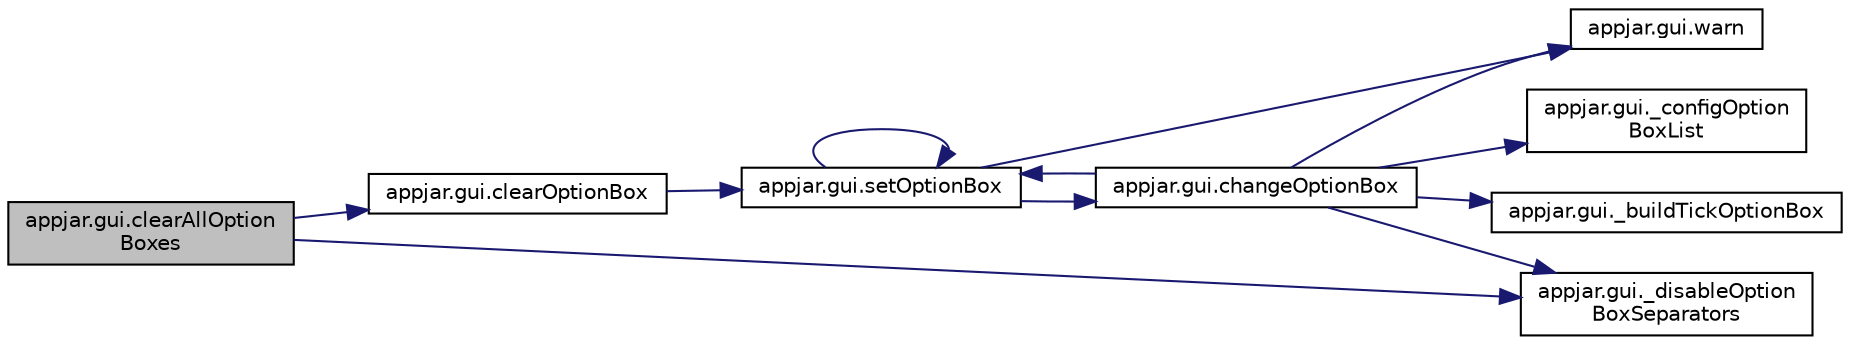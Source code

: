 digraph "appjar.gui.clearAllOptionBoxes"
{
  edge [fontname="Helvetica",fontsize="10",labelfontname="Helvetica",labelfontsize="10"];
  node [fontname="Helvetica",fontsize="10",shape=record];
  rankdir="LR";
  Node927 [label="appjar.gui.clearAllOption\lBoxes",height=0.2,width=0.4,color="black", fillcolor="grey75", style="filled", fontcolor="black"];
  Node927 -> Node928 [color="midnightblue",fontsize="10",style="solid",fontname="Helvetica"];
  Node928 [label="appjar.gui.clearOptionBox",height=0.2,width=0.4,color="black", fillcolor="white", style="filled",URL="$classappjar_1_1gui.html#a0db4ea223b08f1db3925b7b42c324de7"];
  Node928 -> Node929 [color="midnightblue",fontsize="10",style="solid",fontname="Helvetica"];
  Node929 [label="appjar.gui.setOptionBox",height=0.2,width=0.4,color="black", fillcolor="white", style="filled",URL="$classappjar_1_1gui.html#a1265f35528c0da179bf0ef8568fdf463"];
  Node929 -> Node930 [color="midnightblue",fontsize="10",style="solid",fontname="Helvetica"];
  Node930 [label="appjar.gui.warn",height=0.2,width=0.4,color="black", fillcolor="white", style="filled",URL="$classappjar_1_1gui.html#a3ab0139430263b1913b4078cf34e7098"];
  Node929 -> Node931 [color="midnightblue",fontsize="10",style="solid",fontname="Helvetica"];
  Node931 [label="appjar.gui.changeOptionBox",height=0.2,width=0.4,color="black", fillcolor="white", style="filled",URL="$classappjar_1_1gui.html#a974171d577bb5819246fb5c15c1e4fa8"];
  Node931 -> Node932 [color="midnightblue",fontsize="10",style="solid",fontname="Helvetica"];
  Node932 [label="appjar.gui._configOption\lBoxList",height=0.2,width=0.4,color="black", fillcolor="white", style="filled",URL="$classappjar_1_1gui.html#adf8f2708fccc3dd7aabf89a51b99c84a"];
  Node931 -> Node930 [color="midnightblue",fontsize="10",style="solid",fontname="Helvetica"];
  Node931 -> Node933 [color="midnightblue",fontsize="10",style="solid",fontname="Helvetica"];
  Node933 [label="appjar.gui._buildTickOptionBox",height=0.2,width=0.4,color="black", fillcolor="white", style="filled",URL="$classappjar_1_1gui.html#a2972ad12f09ae0257127f51a7fa3b214"];
  Node931 -> Node934 [color="midnightblue",fontsize="10",style="solid",fontname="Helvetica"];
  Node934 [label="appjar.gui._disableOption\lBoxSeparators",height=0.2,width=0.4,color="black", fillcolor="white", style="filled",URL="$classappjar_1_1gui.html#a37d662a79a1c51f5a89cabec8c2600e9"];
  Node931 -> Node929 [color="midnightblue",fontsize="10",style="solid",fontname="Helvetica"];
  Node929 -> Node929 [color="midnightblue",fontsize="10",style="solid",fontname="Helvetica"];
  Node927 -> Node934 [color="midnightblue",fontsize="10",style="solid",fontname="Helvetica"];
}
